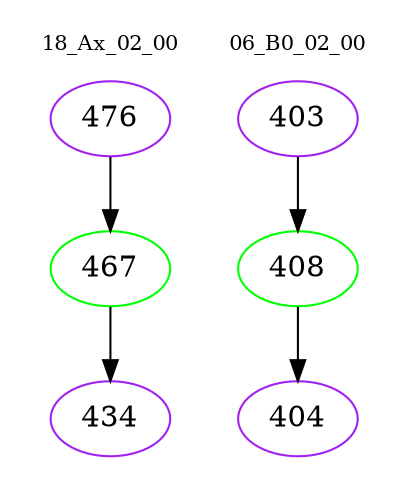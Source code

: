 digraph{
subgraph cluster_0 {
color = white
label = "18_Ax_02_00";
fontsize=10;
T0_476 [label="476", color="purple"]
T0_476 -> T0_467 [color="black"]
T0_467 [label="467", color="green"]
T0_467 -> T0_434 [color="black"]
T0_434 [label="434", color="purple"]
}
subgraph cluster_1 {
color = white
label = "06_B0_02_00";
fontsize=10;
T1_403 [label="403", color="purple"]
T1_403 -> T1_408 [color="black"]
T1_408 [label="408", color="green"]
T1_408 -> T1_404 [color="black"]
T1_404 [label="404", color="purple"]
}
}
